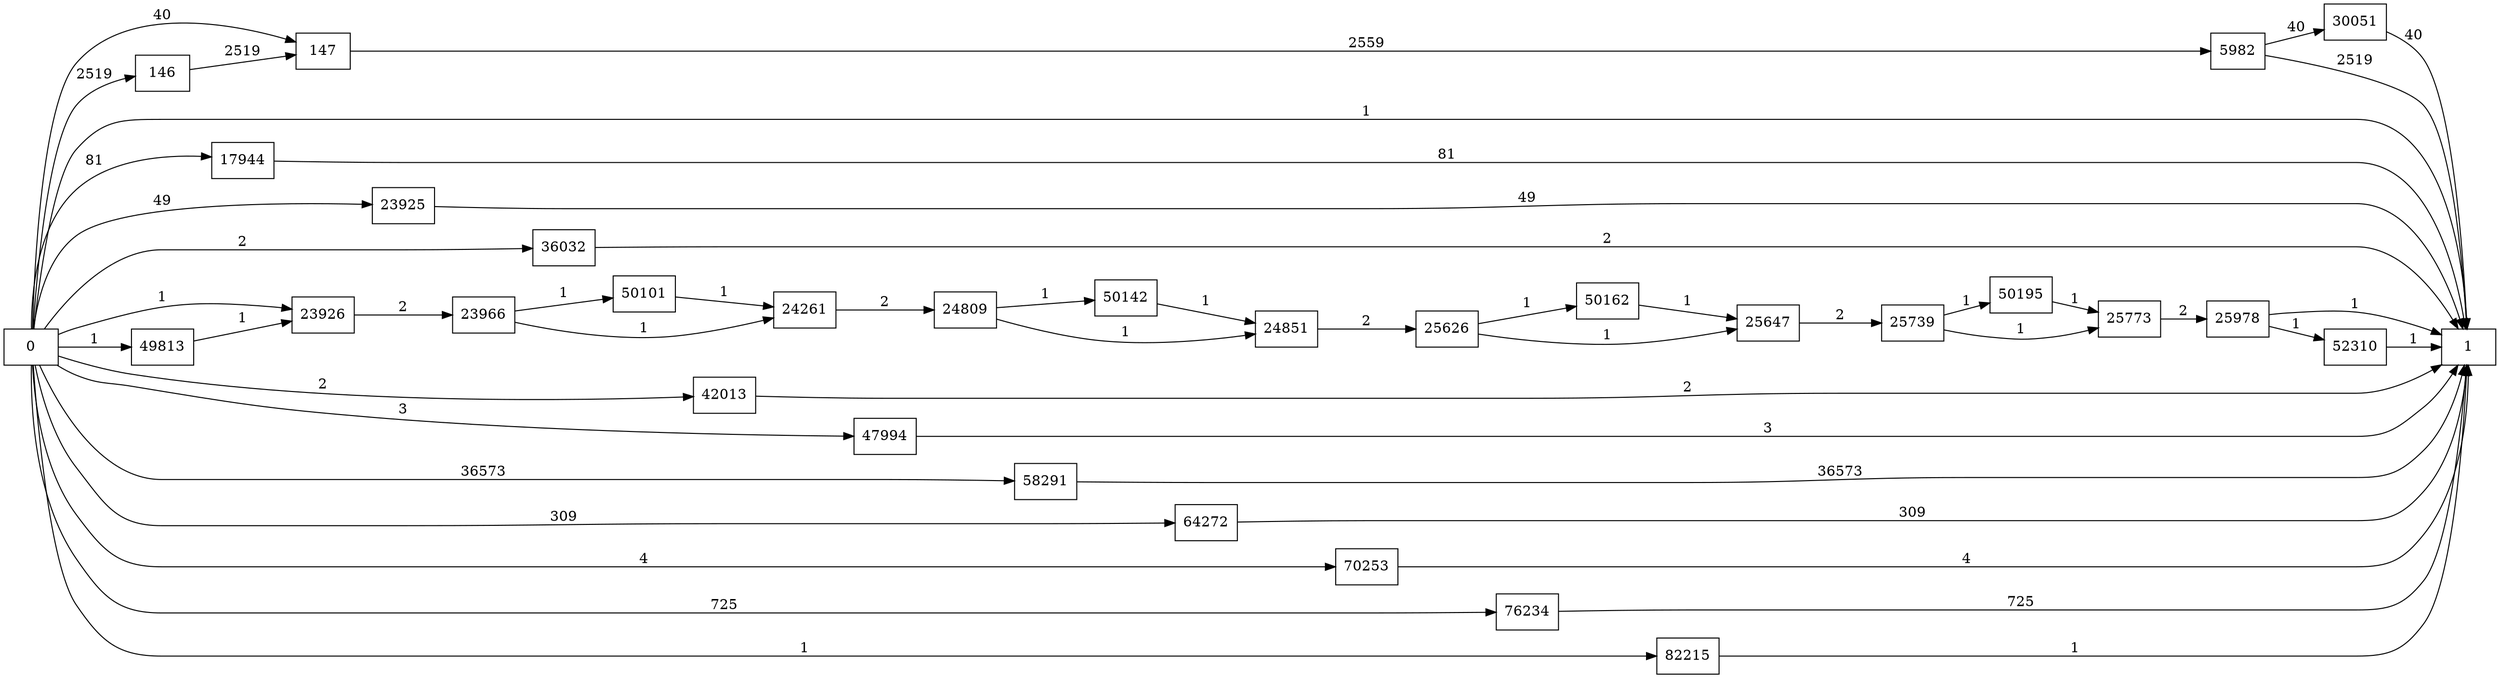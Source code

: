 digraph {
	graph [rankdir=LR]
	node [shape=rectangle]
	146 -> 147 [label=2519]
	147 -> 5982 [label=2559]
	5982 -> 1 [label=2519]
	5982 -> 30051 [label=40]
	17944 -> 1 [label=81]
	23925 -> 1 [label=49]
	23926 -> 23966 [label=2]
	23966 -> 24261 [label=1]
	23966 -> 50101 [label=1]
	24261 -> 24809 [label=2]
	24809 -> 24851 [label=1]
	24809 -> 50142 [label=1]
	24851 -> 25626 [label=2]
	25626 -> 25647 [label=1]
	25626 -> 50162 [label=1]
	25647 -> 25739 [label=2]
	25739 -> 25773 [label=1]
	25739 -> 50195 [label=1]
	25773 -> 25978 [label=2]
	25978 -> 1 [label=1]
	25978 -> 52310 [label=1]
	30051 -> 1 [label=40]
	36032 -> 1 [label=2]
	42013 -> 1 [label=2]
	47994 -> 1 [label=3]
	49813 -> 23926 [label=1]
	50101 -> 24261 [label=1]
	50142 -> 24851 [label=1]
	50162 -> 25647 [label=1]
	50195 -> 25773 [label=1]
	52310 -> 1 [label=1]
	58291 -> 1 [label=36573]
	64272 -> 1 [label=309]
	70253 -> 1 [label=4]
	76234 -> 1 [label=725]
	82215 -> 1 [label=1]
	0 -> 23926 [label=1]
	0 -> 147 [label=40]
	0 -> 146 [label=2519]
	0 -> 1 [label=1]
	0 -> 17944 [label=81]
	0 -> 23925 [label=49]
	0 -> 36032 [label=2]
	0 -> 42013 [label=2]
	0 -> 47994 [label=3]
	0 -> 49813 [label=1]
	0 -> 58291 [label=36573]
	0 -> 64272 [label=309]
	0 -> 70253 [label=4]
	0 -> 76234 [label=725]
	0 -> 82215 [label=1]
}
